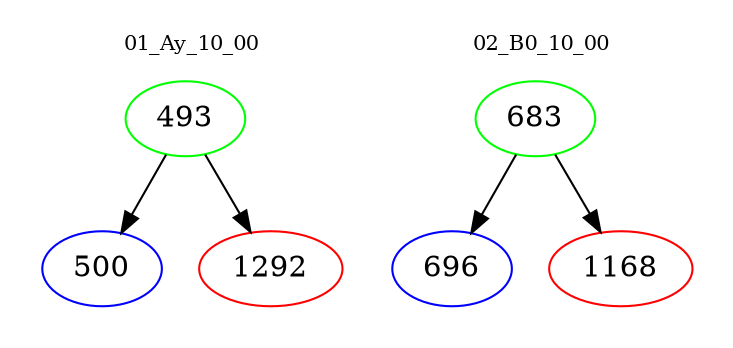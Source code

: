 digraph{
subgraph cluster_0 {
color = white
label = "01_Ay_10_00";
fontsize=10;
T0_493 [label="493", color="green"]
T0_493 -> T0_500 [color="black"]
T0_500 [label="500", color="blue"]
T0_493 -> T0_1292 [color="black"]
T0_1292 [label="1292", color="red"]
}
subgraph cluster_1 {
color = white
label = "02_B0_10_00";
fontsize=10;
T1_683 [label="683", color="green"]
T1_683 -> T1_696 [color="black"]
T1_696 [label="696", color="blue"]
T1_683 -> T1_1168 [color="black"]
T1_1168 [label="1168", color="red"]
}
}

